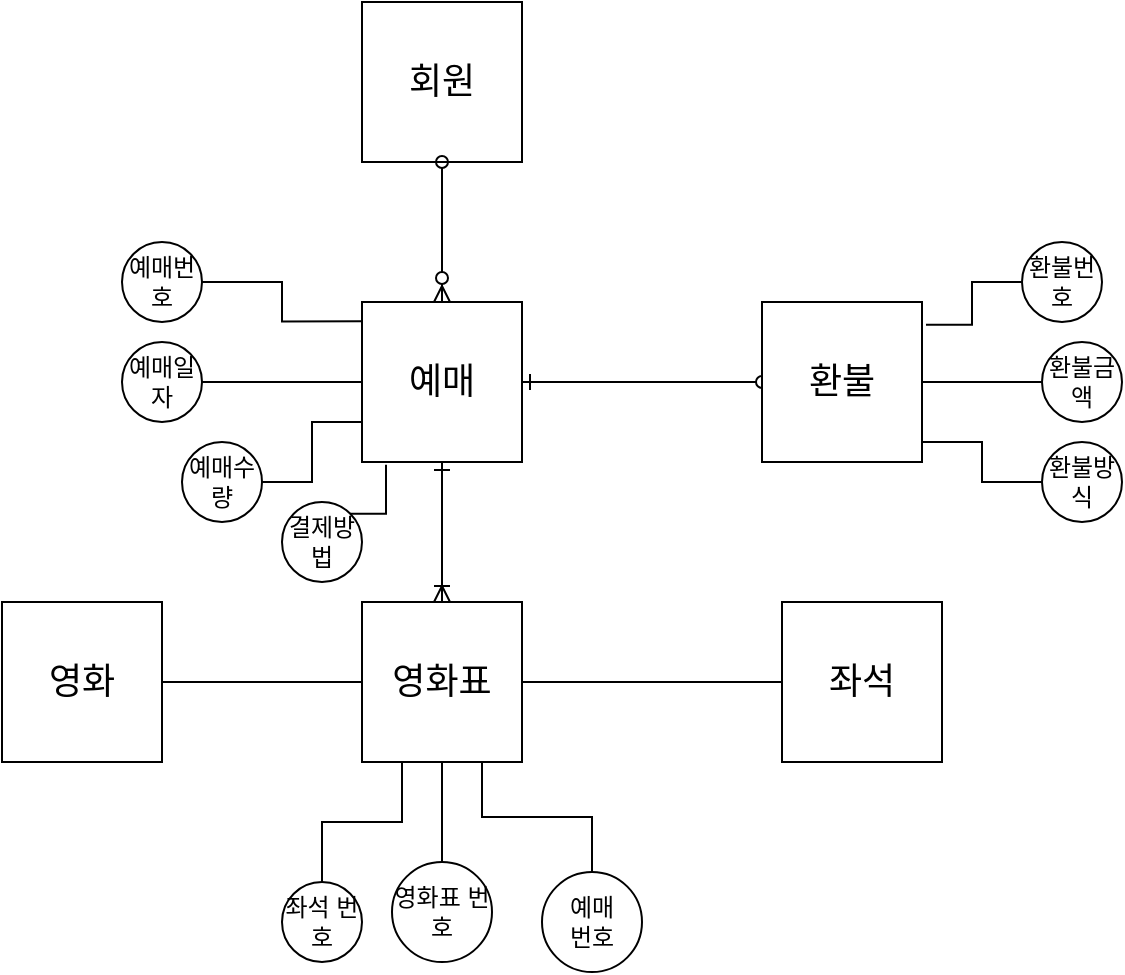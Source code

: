 <mxfile version="14.7.2" type="device"><diagram id="R2lEEEUBdFMjLlhIrx00" name="Page-1"><mxGraphModel dx="301" dy="275" grid="1" gridSize="10" guides="1" tooltips="1" connect="1" arrows="1" fold="1" page="1" pageScale="1" pageWidth="850" pageHeight="1100" math="0" shadow="0" extFonts="Permanent Marker^https://fonts.googleapis.com/css?family=Permanent+Marker"><root><mxCell id="0"/><mxCell id="1" parent="0"/><mxCell id="q-ca52Rq-ko2GDxvLosq-17" value="&lt;font style=&quot;font-size: 18px&quot;&gt;회원&lt;/font&gt;" style="whiteSpace=wrap;html=1;aspect=fixed;" vertex="1" parent="1"><mxGeometry x="320" y="160" width="80" height="80" as="geometry"/></mxCell><mxCell id="q-ca52Rq-ko2GDxvLosq-23" style="edgeStyle=orthogonalEdgeStyle;rounded=0;orthogonalLoop=1;jettySize=auto;html=1;exitX=0.5;exitY=0;exitDx=0;exitDy=0;endArrow=oval;endFill=0;startArrow=ERzeroToMany;startFill=1;" edge="1" parent="1" source="q-ca52Rq-ko2GDxvLosq-18" target="q-ca52Rq-ko2GDxvLosq-17"><mxGeometry relative="1" as="geometry"/></mxCell><mxCell id="q-ca52Rq-ko2GDxvLosq-18" value="&lt;font style=&quot;font-size: 18px&quot;&gt;예매&lt;/font&gt;" style="whiteSpace=wrap;html=1;aspect=fixed;" vertex="1" parent="1"><mxGeometry x="320" y="310" width="80" height="80" as="geometry"/></mxCell><mxCell id="q-ca52Rq-ko2GDxvLosq-25" style="edgeStyle=orthogonalEdgeStyle;rounded=0;orthogonalLoop=1;jettySize=auto;html=1;exitX=0.5;exitY=0;exitDx=0;exitDy=0;endArrow=ERone;endFill=0;startArrow=ERoneToMany;startFill=0;" edge="1" parent="1" source="q-ca52Rq-ko2GDxvLosq-19" target="q-ca52Rq-ko2GDxvLosq-18"><mxGeometry relative="1" as="geometry"/></mxCell><mxCell id="q-ca52Rq-ko2GDxvLosq-44" style="edgeStyle=orthogonalEdgeStyle;rounded=0;orthogonalLoop=1;jettySize=auto;html=1;exitX=0.5;exitY=1;exitDx=0;exitDy=0;entryX=0.5;entryY=0;entryDx=0;entryDy=0;startArrow=none;startFill=0;endArrow=none;endFill=0;" edge="1" parent="1" source="q-ca52Rq-ko2GDxvLosq-19" target="q-ca52Rq-ko2GDxvLosq-43"><mxGeometry relative="1" as="geometry"/></mxCell><mxCell id="q-ca52Rq-ko2GDxvLosq-46" style="edgeStyle=orthogonalEdgeStyle;rounded=0;orthogonalLoop=1;jettySize=auto;html=1;exitX=0.25;exitY=1;exitDx=0;exitDy=0;entryX=0.5;entryY=0;entryDx=0;entryDy=0;startArrow=none;startFill=0;endArrow=none;endFill=0;" edge="1" parent="1" source="q-ca52Rq-ko2GDxvLosq-19" target="q-ca52Rq-ko2GDxvLosq-45"><mxGeometry relative="1" as="geometry"/></mxCell><mxCell id="q-ca52Rq-ko2GDxvLosq-48" style="edgeStyle=orthogonalEdgeStyle;rounded=0;orthogonalLoop=1;jettySize=auto;html=1;exitX=0.75;exitY=1;exitDx=0;exitDy=0;entryX=0.5;entryY=0;entryDx=0;entryDy=0;startArrow=none;startFill=0;endArrow=none;endFill=0;" edge="1" parent="1" source="q-ca52Rq-ko2GDxvLosq-19" target="q-ca52Rq-ko2GDxvLosq-47"><mxGeometry relative="1" as="geometry"/></mxCell><mxCell id="q-ca52Rq-ko2GDxvLosq-19" value="&lt;span style=&quot;font-size: 18px&quot;&gt;영화표&lt;/span&gt;" style="whiteSpace=wrap;html=1;aspect=fixed;" vertex="1" parent="1"><mxGeometry x="320" y="460" width="80" height="80" as="geometry"/></mxCell><mxCell id="q-ca52Rq-ko2GDxvLosq-24" style="edgeStyle=orthogonalEdgeStyle;rounded=0;orthogonalLoop=1;jettySize=auto;html=1;exitX=0;exitY=0.5;exitDx=0;exitDy=0;endArrow=ERone;endFill=0;startArrow=oval;startFill=0;" edge="1" parent="1" source="q-ca52Rq-ko2GDxvLosq-20" target="q-ca52Rq-ko2GDxvLosq-18"><mxGeometry relative="1" as="geometry"/></mxCell><mxCell id="q-ca52Rq-ko2GDxvLosq-20" value="&lt;font style=&quot;font-size: 18px&quot;&gt;환불&lt;/font&gt;" style="whiteSpace=wrap;html=1;aspect=fixed;" vertex="1" parent="1"><mxGeometry x="520" y="310" width="80" height="80" as="geometry"/></mxCell><mxCell id="q-ca52Rq-ko2GDxvLosq-27" style="edgeStyle=orthogonalEdgeStyle;rounded=0;orthogonalLoop=1;jettySize=auto;html=1;exitX=0;exitY=0.5;exitDx=0;exitDy=0;entryX=1;entryY=0.5;entryDx=0;entryDy=0;endArrow=none;endFill=0;" edge="1" parent="1" source="q-ca52Rq-ko2GDxvLosq-21" target="q-ca52Rq-ko2GDxvLosq-19"><mxGeometry relative="1" as="geometry"/></mxCell><mxCell id="q-ca52Rq-ko2GDxvLosq-21" value="&lt;span style=&quot;font-size: 18px&quot;&gt;좌석&lt;/span&gt;" style="whiteSpace=wrap;html=1;aspect=fixed;" vertex="1" parent="1"><mxGeometry x="530" y="460" width="80" height="80" as="geometry"/></mxCell><mxCell id="q-ca52Rq-ko2GDxvLosq-26" style="edgeStyle=orthogonalEdgeStyle;rounded=0;orthogonalLoop=1;jettySize=auto;html=1;exitX=1;exitY=0.5;exitDx=0;exitDy=0;endArrow=none;endFill=0;" edge="1" parent="1" source="q-ca52Rq-ko2GDxvLosq-22" target="q-ca52Rq-ko2GDxvLosq-19"><mxGeometry relative="1" as="geometry"/></mxCell><mxCell id="q-ca52Rq-ko2GDxvLosq-22" value="&lt;span style=&quot;font-size: 18px&quot;&gt;영화&lt;/span&gt;" style="whiteSpace=wrap;html=1;aspect=fixed;" vertex="1" parent="1"><mxGeometry x="140" y="460" width="80" height="80" as="geometry"/></mxCell><mxCell id="q-ca52Rq-ko2GDxvLosq-29" value="" style="edgeStyle=orthogonalEdgeStyle;rounded=0;orthogonalLoop=1;jettySize=auto;html=1;endArrow=none;endFill=0;entryX=-0.006;entryY=0.121;entryDx=0;entryDy=0;entryPerimeter=0;" edge="1" parent="1" source="q-ca52Rq-ko2GDxvLosq-28" target="q-ca52Rq-ko2GDxvLosq-18"><mxGeometry relative="1" as="geometry"/></mxCell><mxCell id="q-ca52Rq-ko2GDxvLosq-28" value="예매번호" style="ellipse;whiteSpace=wrap;html=1;aspect=fixed;" vertex="1" parent="1"><mxGeometry x="200" y="280" width="40" height="40" as="geometry"/></mxCell><mxCell id="q-ca52Rq-ko2GDxvLosq-35" style="edgeStyle=orthogonalEdgeStyle;rounded=0;orthogonalLoop=1;jettySize=auto;html=1;exitX=1;exitY=0.5;exitDx=0;exitDy=0;endArrow=none;endFill=0;" edge="1" parent="1" source="q-ca52Rq-ko2GDxvLosq-30" target="q-ca52Rq-ko2GDxvLosq-18"><mxGeometry relative="1" as="geometry"/></mxCell><mxCell id="q-ca52Rq-ko2GDxvLosq-30" value="예매일자" style="ellipse;whiteSpace=wrap;html=1;aspect=fixed;" vertex="1" parent="1"><mxGeometry x="200" y="330" width="40" height="40" as="geometry"/></mxCell><mxCell id="q-ca52Rq-ko2GDxvLosq-33" style="edgeStyle=orthogonalEdgeStyle;rounded=0;orthogonalLoop=1;jettySize=auto;html=1;exitX=1;exitY=0.5;exitDx=0;exitDy=0;entryX=0;entryY=0.75;entryDx=0;entryDy=0;endArrow=none;endFill=0;" edge="1" parent="1" source="q-ca52Rq-ko2GDxvLosq-31" target="q-ca52Rq-ko2GDxvLosq-18"><mxGeometry relative="1" as="geometry"/></mxCell><mxCell id="q-ca52Rq-ko2GDxvLosq-31" value="예매수량" style="ellipse;whiteSpace=wrap;html=1;aspect=fixed;" vertex="1" parent="1"><mxGeometry x="230" y="380" width="40" height="40" as="geometry"/></mxCell><mxCell id="q-ca52Rq-ko2GDxvLosq-34" style="edgeStyle=orthogonalEdgeStyle;rounded=0;orthogonalLoop=1;jettySize=auto;html=1;exitX=1;exitY=0;exitDx=0;exitDy=0;entryX=0.15;entryY=1.017;entryDx=0;entryDy=0;entryPerimeter=0;endArrow=none;endFill=0;" edge="1" parent="1" source="q-ca52Rq-ko2GDxvLosq-32" target="q-ca52Rq-ko2GDxvLosq-18"><mxGeometry relative="1" as="geometry"/></mxCell><mxCell id="q-ca52Rq-ko2GDxvLosq-32" value="결제방법" style="ellipse;whiteSpace=wrap;html=1;aspect=fixed;" vertex="1" parent="1"><mxGeometry x="280" y="410" width="40" height="40" as="geometry"/></mxCell><mxCell id="q-ca52Rq-ko2GDxvLosq-42" style="edgeStyle=orthogonalEdgeStyle;rounded=0;orthogonalLoop=1;jettySize=auto;html=1;exitX=0;exitY=0.5;exitDx=0;exitDy=0;entryX=1.025;entryY=0.142;entryDx=0;entryDy=0;entryPerimeter=0;startArrow=none;startFill=0;endArrow=none;endFill=0;" edge="1" parent="1" source="q-ca52Rq-ko2GDxvLosq-37" target="q-ca52Rq-ko2GDxvLosq-20"><mxGeometry relative="1" as="geometry"/></mxCell><mxCell id="q-ca52Rq-ko2GDxvLosq-37" value="환불번호" style="ellipse;whiteSpace=wrap;html=1;aspect=fixed;" vertex="1" parent="1"><mxGeometry x="650" y="280" width="40" height="40" as="geometry"/></mxCell><mxCell id="q-ca52Rq-ko2GDxvLosq-41" style="edgeStyle=orthogonalEdgeStyle;rounded=0;orthogonalLoop=1;jettySize=auto;html=1;exitX=0;exitY=0.5;exitDx=0;exitDy=0;entryX=1;entryY=0.5;entryDx=0;entryDy=0;startArrow=none;startFill=0;endArrow=none;endFill=0;" edge="1" parent="1" source="q-ca52Rq-ko2GDxvLosq-38" target="q-ca52Rq-ko2GDxvLosq-20"><mxGeometry relative="1" as="geometry"/></mxCell><mxCell id="q-ca52Rq-ko2GDxvLosq-38" value="환불금액" style="ellipse;whiteSpace=wrap;html=1;aspect=fixed;" vertex="1" parent="1"><mxGeometry x="660" y="330" width="40" height="40" as="geometry"/></mxCell><mxCell id="q-ca52Rq-ko2GDxvLosq-40" style="edgeStyle=orthogonalEdgeStyle;rounded=0;orthogonalLoop=1;jettySize=auto;html=1;exitX=0;exitY=0.5;exitDx=0;exitDy=0;entryX=1;entryY=0.875;entryDx=0;entryDy=0;entryPerimeter=0;startArrow=none;startFill=0;endArrow=none;endFill=0;" edge="1" parent="1" source="q-ca52Rq-ko2GDxvLosq-39" target="q-ca52Rq-ko2GDxvLosq-20"><mxGeometry relative="1" as="geometry"/></mxCell><mxCell id="q-ca52Rq-ko2GDxvLosq-39" value="환불방식" style="ellipse;whiteSpace=wrap;html=1;aspect=fixed;" vertex="1" parent="1"><mxGeometry x="660" y="380" width="40" height="40" as="geometry"/></mxCell><mxCell id="q-ca52Rq-ko2GDxvLosq-43" value="영화표 번호" style="ellipse;whiteSpace=wrap;html=1;aspect=fixed;" vertex="1" parent="1"><mxGeometry x="335" y="590" width="50" height="50" as="geometry"/></mxCell><mxCell id="q-ca52Rq-ko2GDxvLosq-45" value="좌석 번호" style="ellipse;whiteSpace=wrap;html=1;aspect=fixed;" vertex="1" parent="1"><mxGeometry x="280" y="600" width="40" height="40" as="geometry"/></mxCell><mxCell id="q-ca52Rq-ko2GDxvLosq-47" value="예매 &lt;br&gt;번호" style="ellipse;whiteSpace=wrap;html=1;aspect=fixed;" vertex="1" parent="1"><mxGeometry x="410" y="595" width="50" height="50" as="geometry"/></mxCell></root></mxGraphModel></diagram></mxfile>